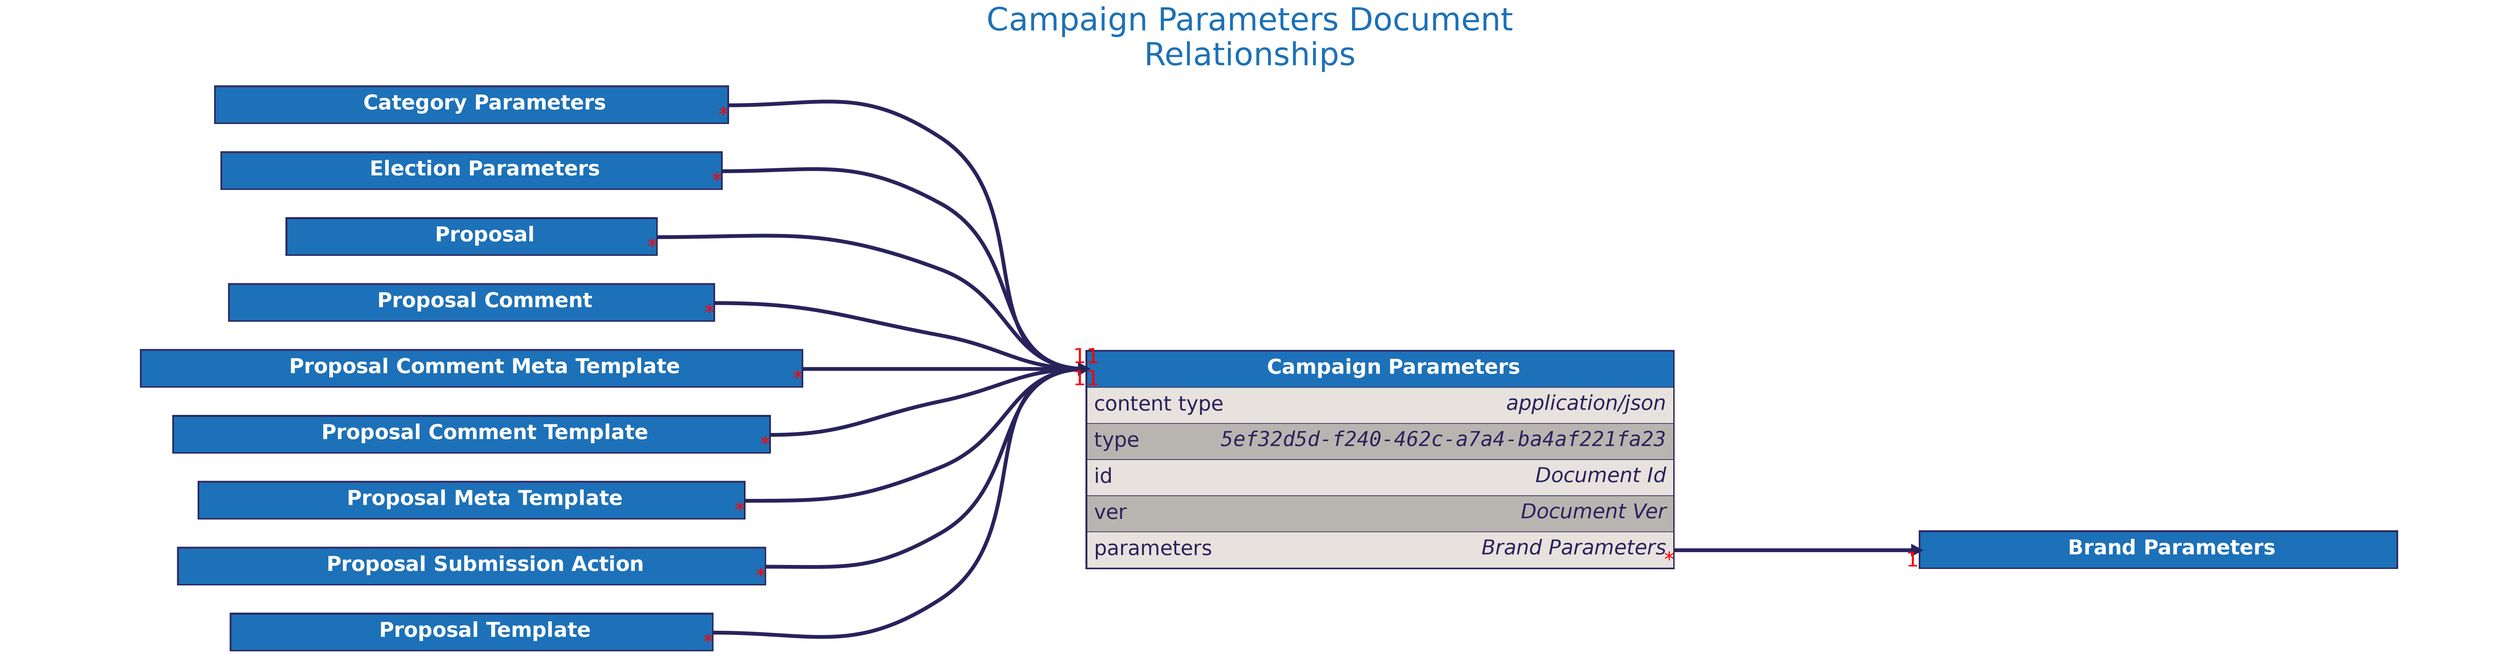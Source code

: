 digraph "Campaign Parameters" {
    rankdir="LR"
        graph [fontname="helvetica", fontsize="32", fontcolor="#29235c", bgcolor="white"];
        node [penwidth="0", margin="0", fontname="helvetica", fontsize="32", fontcolor="#29235c"];
        edge [fontname="helvetica", fontsize="32", fontcolor="red", color="#29235c"];

    labelloc="t"
    label="Campaign Parameters Document
Relationships"
    fontcolor="#1d71b8"
    fontsize=50


    "Brand Parameters" [
        id="Brand Parameters";
        label=<
            <TABLE BORDER="2" COLOR="#29235c" CELLBORDER="1" CELLSPACING="0" CELLPADDING="10">
            <TR>
                <TD PORT="title" BGCOLOR="#1d71b8" HREF="../brand_parameters/">
                    <FONT COLOR="#ffffff"><B> Brand Parameters </B></FONT>
                </TD>
            </TR>

            </TABLE>
        >
    ];


    "Campaign Parameters" [
        id="Campaign Parameters";
        label=<
            <TABLE BORDER="2" COLOR="#29235c" CELLBORDER="1" CELLSPACING="0" CELLPADDING="10">
            <TR>
                <TD PORT="title" BGCOLOR="#1d71b8" HREF="../campaign_parameters/">
                    <FONT COLOR="#ffffff"><B> Campaign Parameters </B></FONT>
                </TD>
            </TR>
            <TR>
                <TD ALIGN="LEFT" PORT="content type" BGCOLOR="#e7e2dd">
                    <TABLE CELLPADDING="0" CELLSPACING="0" BORDER="0">
                        <TR>
                            <TD ALIGN="LEFT" VALIGN="TOP" WIDTH="200"><FONT>content type</FONT></TD>
                            <TD ALIGN="RIGHT"><FONT><I>application/json</I></FONT></TD>
                        </TR>
                    </TABLE>
                </TD>
            </TR>
            <TR>
                <TD ALIGN="LEFT" PORT="type" BGCOLOR="#b8b5b0">
                    <TABLE CELLPADDING="0" CELLSPACING="0" BORDER="0">
                        <TR>
                            <TD ALIGN="LEFT" VALIGN="TOP" WIDTH="200"><FONT>type</FONT></TD>
                            <TD ALIGN="RIGHT"><FONT FACE="Courier"><I>5ef32d5d-f240-462c-a7a4-ba4af221fa23</I></FONT></TD>
                        </TR>
                    </TABLE>
                </TD>
            </TR>
            <TR>
                <TD ALIGN="LEFT" PORT="id" BGCOLOR="#e7e2dd">
                    <TABLE CELLPADDING="0" CELLSPACING="0" BORDER="0">
                        <TR>
                            <TD ALIGN="LEFT" VALIGN="TOP" WIDTH="200"><FONT>id</FONT></TD>
                            <TD ALIGN="RIGHT"><FONT><I>Document Id</I></FONT></TD>
                        </TR>
                    </TABLE>
                </TD>
            </TR>
            <TR>
                <TD ALIGN="LEFT" PORT="ver" BGCOLOR="#b8b5b0">
                    <TABLE CELLPADDING="0" CELLSPACING="0" BORDER="0">
                        <TR>
                            <TD ALIGN="LEFT" VALIGN="TOP" WIDTH="200"><FONT>ver</FONT></TD>
                            <TD ALIGN="RIGHT"><FONT><I>Document Ver</I></FONT></TD>
                        </TR>
                    </TABLE>
                </TD>
            </TR>
            <TR>
                <TD ALIGN="LEFT" PORT="parameters" BGCOLOR="#e7e2dd">
                    <TABLE CELLPADDING="0" CELLSPACING="0" BORDER="0">
                        <TR>
                            <TD ALIGN="LEFT" VALIGN="TOP" WIDTH="200"><FONT>parameters</FONT></TD>
                            <TD ALIGN="RIGHT"><FONT><I>Brand Parameters</I></FONT></TD>
                        </TR>
                    </TABLE>
                </TD>
            </TR>

            </TABLE>
        >
    ];


    "Category Parameters" [
        id="Category Parameters";
        label=<
            <TABLE BORDER="2" COLOR="#29235c" CELLBORDER="1" CELLSPACING="0" CELLPADDING="10">
            <TR>
                <TD PORT="title" BGCOLOR="#1d71b8" HREF="../category_parameters/">
                    <FONT COLOR="#ffffff"><B> Category Parameters </B></FONT>
                </TD>
            </TR>

            </TABLE>
        >
    ];


    "Election Parameters" [
        id="Election Parameters";
        label=<
            <TABLE BORDER="2" COLOR="#29235c" CELLBORDER="1" CELLSPACING="0" CELLPADDING="10">
            <TR>
                <TD PORT="title" BGCOLOR="#1d71b8" HREF="../election_parameters/">
                    <FONT COLOR="#ffffff"><B> Election Parameters </B></FONT>
                </TD>
            </TR>

            </TABLE>
        >
    ];


    "Proposal" [
        id="Proposal";
        label=<
            <TABLE BORDER="2" COLOR="#29235c" CELLBORDER="1" CELLSPACING="0" CELLPADDING="10">
            <TR>
                <TD PORT="title" BGCOLOR="#1d71b8" HREF="../proposal/">
                    <FONT COLOR="#ffffff"><B> Proposal </B></FONT>
                </TD>
            </TR>

            </TABLE>
        >
    ];


    "Proposal Comment" [
        id="Proposal Comment";
        label=<
            <TABLE BORDER="2" COLOR="#29235c" CELLBORDER="1" CELLSPACING="0" CELLPADDING="10">
            <TR>
                <TD PORT="title" BGCOLOR="#1d71b8" HREF="../proposal_comment/">
                    <FONT COLOR="#ffffff"><B> Proposal Comment </B></FONT>
                </TD>
            </TR>

            </TABLE>
        >
    ];


    "Proposal Comment Meta Template" [
        id="Proposal Comment Meta Template";
        label=<
            <TABLE BORDER="2" COLOR="#29235c" CELLBORDER="1" CELLSPACING="0" CELLPADDING="10">
            <TR>
                <TD PORT="title" BGCOLOR="#1d71b8" HREF="../proposal_comment_meta_template/">
                    <FONT COLOR="#ffffff"><B> Proposal Comment Meta Template </B></FONT>
                </TD>
            </TR>

            </TABLE>
        >
    ];


    "Proposal Comment Template" [
        id="Proposal Comment Template";
        label=<
            <TABLE BORDER="2" COLOR="#29235c" CELLBORDER="1" CELLSPACING="0" CELLPADDING="10">
            <TR>
                <TD PORT="title" BGCOLOR="#1d71b8" HREF="../proposal_comment_template/">
                    <FONT COLOR="#ffffff"><B> Proposal Comment Template </B></FONT>
                </TD>
            </TR>

            </TABLE>
        >
    ];


    "Proposal Meta Template" [
        id="Proposal Meta Template";
        label=<
            <TABLE BORDER="2" COLOR="#29235c" CELLBORDER="1" CELLSPACING="0" CELLPADDING="10">
            <TR>
                <TD PORT="title" BGCOLOR="#1d71b8" HREF="../proposal_meta_template/">
                    <FONT COLOR="#ffffff"><B> Proposal Meta Template </B></FONT>
                </TD>
            </TR>

            </TABLE>
        >
    ];


    "Proposal Submission Action" [
        id="Proposal Submission Action";
        label=<
            <TABLE BORDER="2" COLOR="#29235c" CELLBORDER="1" CELLSPACING="0" CELLPADDING="10">
            <TR>
                <TD PORT="title" BGCOLOR="#1d71b8" HREF="../proposal_submission_action/">
                    <FONT COLOR="#ffffff"><B> Proposal Submission Action </B></FONT>
                </TD>
            </TR>

            </TABLE>
        >
    ];


    "Proposal Template" [
        id="Proposal Template";
        label=<
            <TABLE BORDER="2" COLOR="#29235c" CELLBORDER="1" CELLSPACING="0" CELLPADDING="10">
            <TR>
                <TD PORT="title" BGCOLOR="#1d71b8" HREF="../proposal_template/">
                    <FONT COLOR="#ffffff"><B> Proposal Template </B></FONT>
                </TD>
            </TR>

            </TABLE>
        >
    ];


    "Campaign Parameters":"parameters":e -> "Brand Parameters":"title":w [dir=forward, penwidth=6, color="#29235c", headlabel="1", taillabel="*"]
    "Category Parameters":"title":e -> "Campaign Parameters":"title":w [dir=forward, penwidth=6, color="#29235c", headlabel="1", taillabel="*"]
    "Election Parameters":"title":e -> "Campaign Parameters":"title":w [dir=forward, penwidth=6, color="#29235c", headlabel="1", taillabel="*"]
    "Proposal":"title":e -> "Campaign Parameters":"title":w [dir=forward, penwidth=6, color="#29235c", headlabel="1", taillabel="*"]
    "Proposal Comment":"title":e -> "Campaign Parameters":"title":w [dir=forward, penwidth=6, color="#29235c", headlabel="1", taillabel="*"]
    "Proposal Comment Meta Template":"title":e -> "Campaign Parameters":"title":w [dir=forward, penwidth=6, color="#29235c", headlabel="1", taillabel="*"]
    "Proposal Comment Template":"title":e -> "Campaign Parameters":"title":w [dir=forward, penwidth=6, color="#29235c", headlabel="1", taillabel="*"]
    "Proposal Meta Template":"title":e -> "Campaign Parameters":"title":w [dir=forward, penwidth=6, color="#29235c", headlabel="1", taillabel="*"]
    "Proposal Submission Action":"title":e -> "Campaign Parameters":"title":w [dir=forward, penwidth=6, color="#29235c", headlabel="1", taillabel="*"]
    "Proposal Template":"title":e -> "Campaign Parameters":"title":w [dir=forward, penwidth=6, color="#29235c", headlabel="1", taillabel="*"]
}
